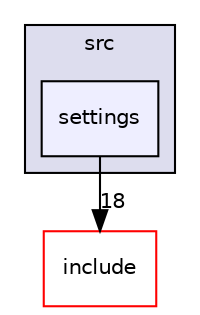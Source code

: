 digraph "/home/runner/work/pimd_qmcf/pimd_qmcf/src/settings" {
  compound=true
  node [ fontsize="10", fontname="Helvetica"];
  edge [ labelfontsize="10", labelfontname="Helvetica"];
  subgraph clusterdir_68267d1309a1af8e8297ef4c3efbcdba {
    graph [ bgcolor="#ddddee", pencolor="black", label="src" fontname="Helvetica", fontsize="10", URL="dir_68267d1309a1af8e8297ef4c3efbcdba.html"]
  dir_ded1f21a39ae19e27d2bdf7bc3638045 [shape=box, label="settings", style="filled", fillcolor="#eeeeff", pencolor="black", URL="dir_ded1f21a39ae19e27d2bdf7bc3638045.html"];
  }
  dir_d44c64559bbebec7f509842c48db8b23 [shape=box label="include" fillcolor="white" style="filled" color="red" URL="dir_d44c64559bbebec7f509842c48db8b23.html"];
  dir_ded1f21a39ae19e27d2bdf7bc3638045->dir_d44c64559bbebec7f509842c48db8b23 [headlabel="18", labeldistance=1.5 headhref="dir_000067_000003.html"];
}
